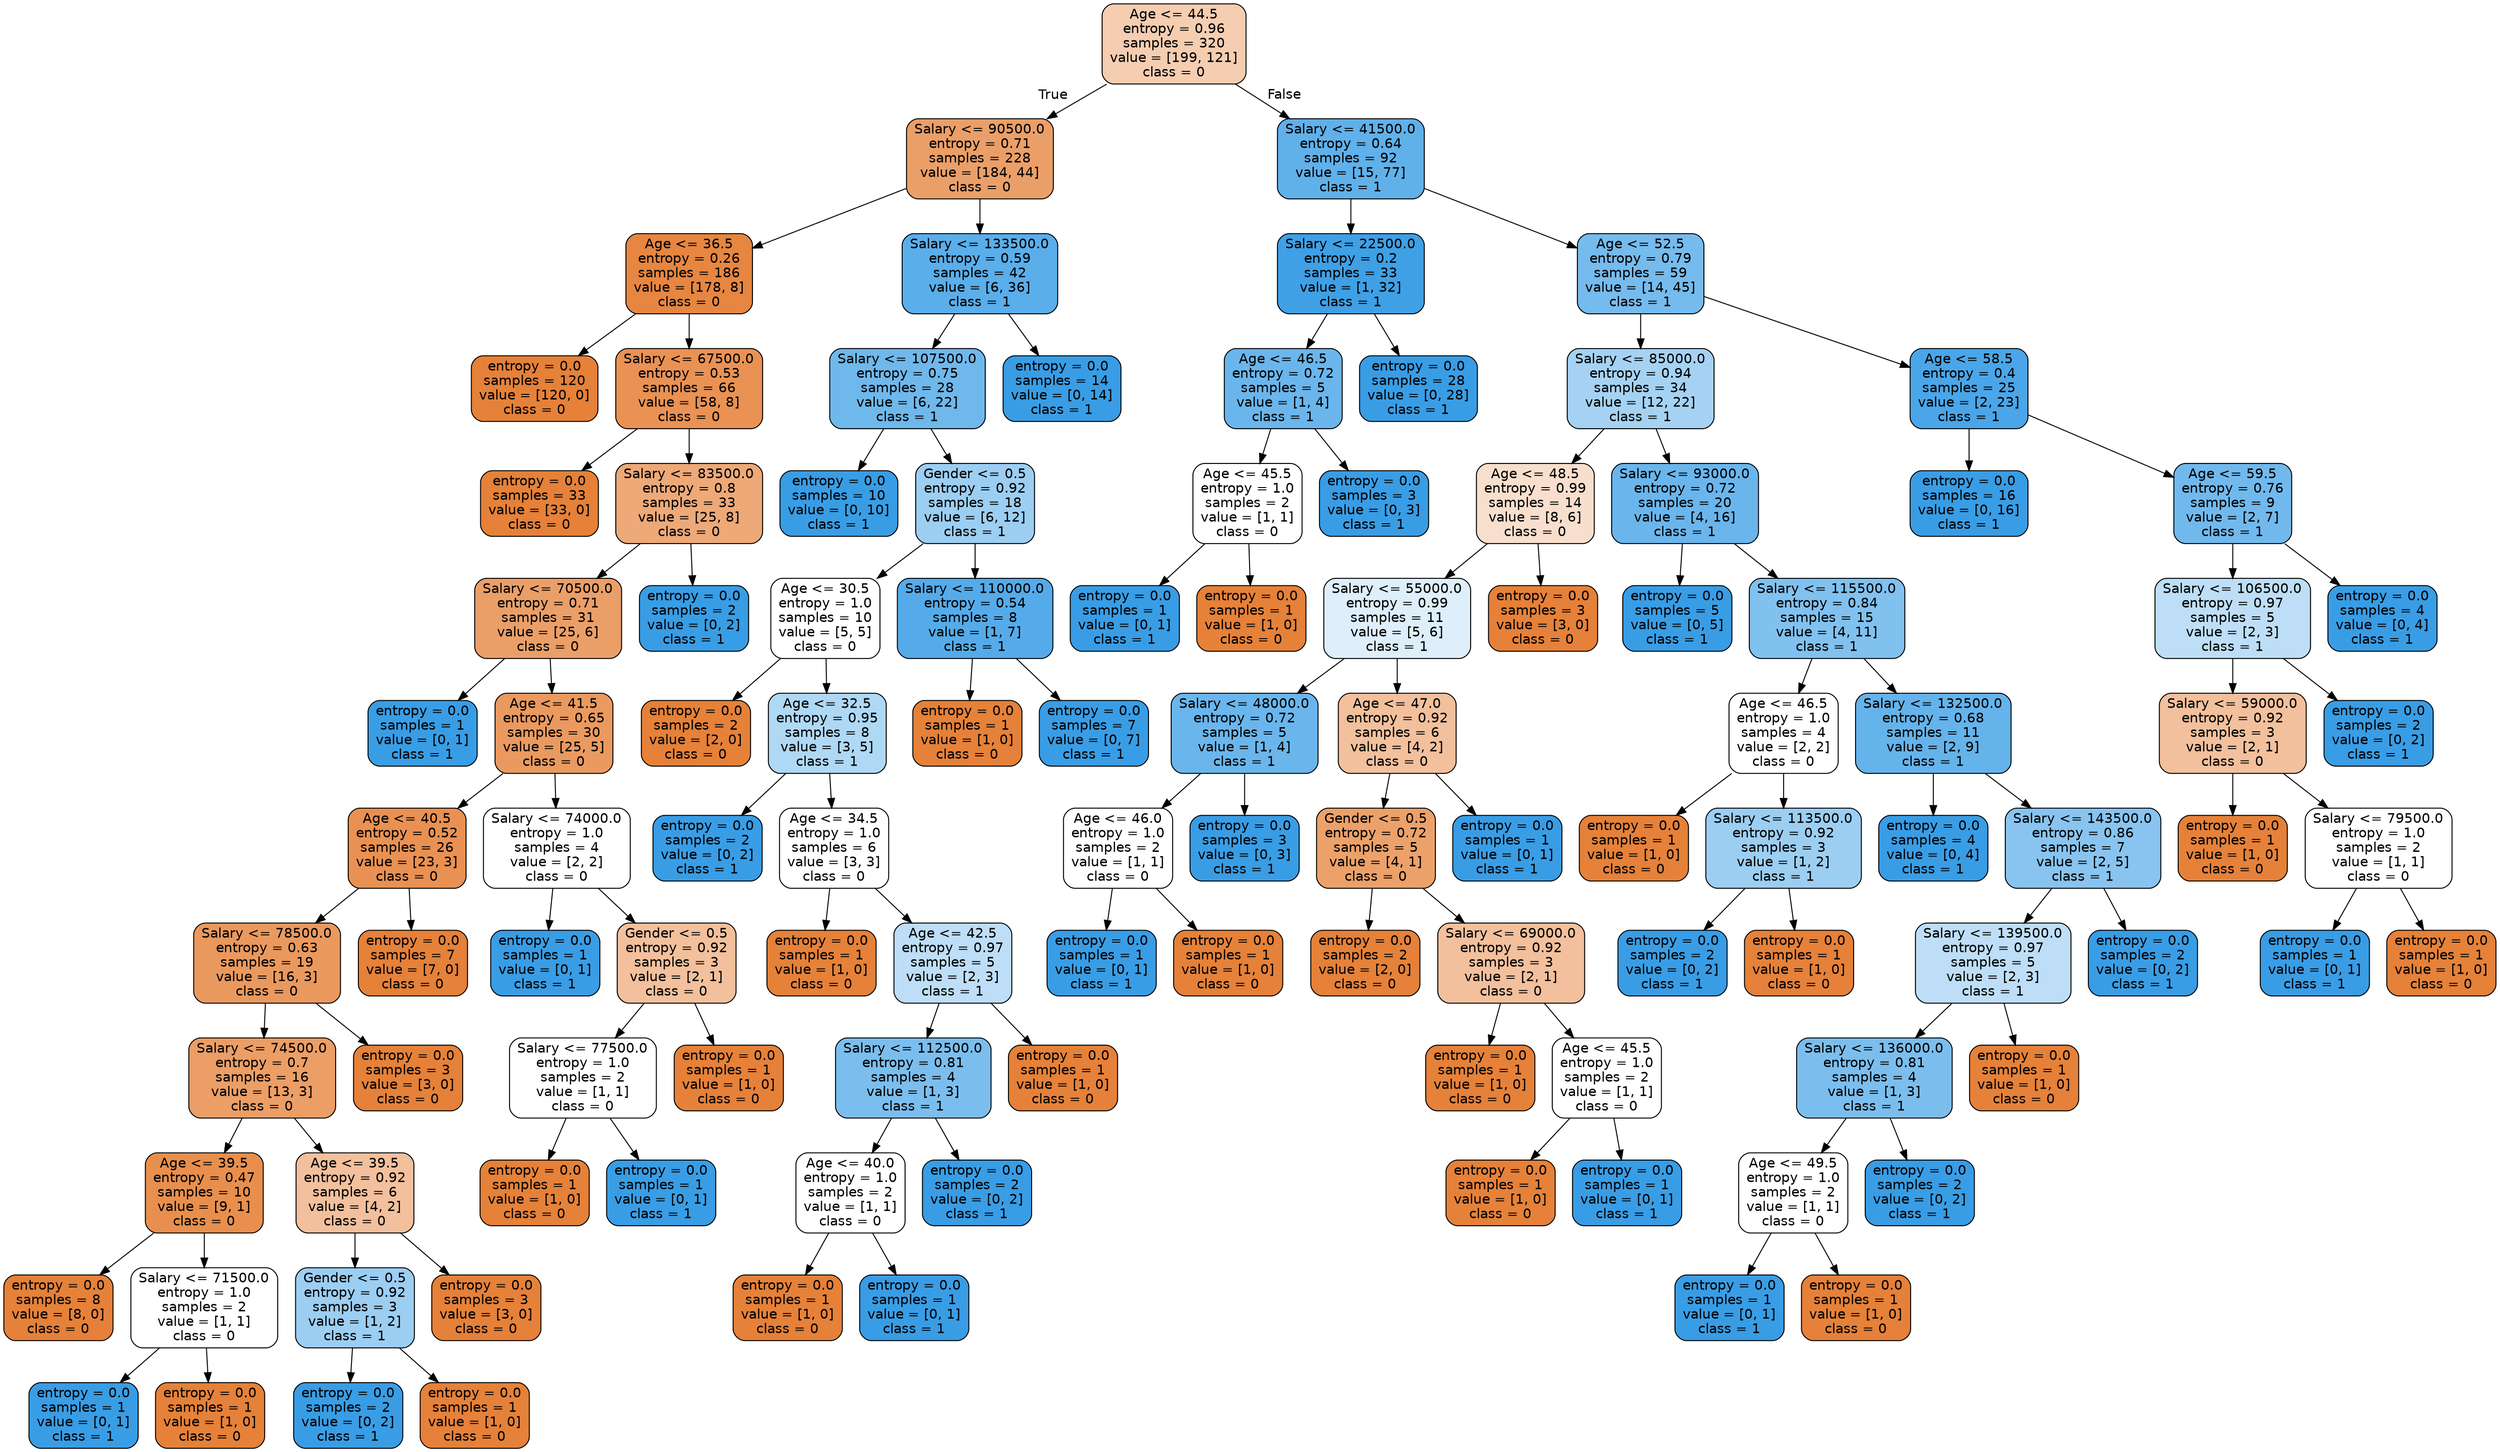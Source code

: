 digraph Tree {
node [shape=box, style="filled, rounded", color="black", fontname=helvetica] ;
edge [fontname=helvetica] ;
0 [label="Age <= 44.5\nentropy = 0.96\nsamples = 320\nvalue = [199, 121]\nclass = 0", fillcolor="#e5813964"] ;
1 [label="Salary <= 90500.0\nentropy = 0.71\nsamples = 228\nvalue = [184, 44]\nclass = 0", fillcolor="#e58139c2"] ;
0 -> 1 [labeldistance=2.5, labelangle=45, headlabel="True"] ;
2 [label="Age <= 36.5\nentropy = 0.26\nsamples = 186\nvalue = [178, 8]\nclass = 0", fillcolor="#e58139f4"] ;
1 -> 2 ;
3 [label="entropy = 0.0\nsamples = 120\nvalue = [120, 0]\nclass = 0", fillcolor="#e58139ff"] ;
2 -> 3 ;
4 [label="Salary <= 67500.0\nentropy = 0.53\nsamples = 66\nvalue = [58, 8]\nclass = 0", fillcolor="#e58139dc"] ;
2 -> 4 ;
5 [label="entropy = 0.0\nsamples = 33\nvalue = [33, 0]\nclass = 0", fillcolor="#e58139ff"] ;
4 -> 5 ;
6 [label="Salary <= 83500.0\nentropy = 0.8\nsamples = 33\nvalue = [25, 8]\nclass = 0", fillcolor="#e58139ad"] ;
4 -> 6 ;
7 [label="Salary <= 70500.0\nentropy = 0.71\nsamples = 31\nvalue = [25, 6]\nclass = 0", fillcolor="#e58139c2"] ;
6 -> 7 ;
8 [label="entropy = 0.0\nsamples = 1\nvalue = [0, 1]\nclass = 1", fillcolor="#399de5ff"] ;
7 -> 8 ;
9 [label="Age <= 41.5\nentropy = 0.65\nsamples = 30\nvalue = [25, 5]\nclass = 0", fillcolor="#e58139cc"] ;
7 -> 9 ;
10 [label="Age <= 40.5\nentropy = 0.52\nsamples = 26\nvalue = [23, 3]\nclass = 0", fillcolor="#e58139de"] ;
9 -> 10 ;
11 [label="Salary <= 78500.0\nentropy = 0.63\nsamples = 19\nvalue = [16, 3]\nclass = 0", fillcolor="#e58139cf"] ;
10 -> 11 ;
12 [label="Salary <= 74500.0\nentropy = 0.7\nsamples = 16\nvalue = [13, 3]\nclass = 0", fillcolor="#e58139c4"] ;
11 -> 12 ;
13 [label="Age <= 39.5\nentropy = 0.47\nsamples = 10\nvalue = [9, 1]\nclass = 0", fillcolor="#e58139e3"] ;
12 -> 13 ;
14 [label="entropy = 0.0\nsamples = 8\nvalue = [8, 0]\nclass = 0", fillcolor="#e58139ff"] ;
13 -> 14 ;
15 [label="Salary <= 71500.0\nentropy = 1.0\nsamples = 2\nvalue = [1, 1]\nclass = 0", fillcolor="#e5813900"] ;
13 -> 15 ;
16 [label="entropy = 0.0\nsamples = 1\nvalue = [0, 1]\nclass = 1", fillcolor="#399de5ff"] ;
15 -> 16 ;
17 [label="entropy = 0.0\nsamples = 1\nvalue = [1, 0]\nclass = 0", fillcolor="#e58139ff"] ;
15 -> 17 ;
18 [label="Age <= 39.5\nentropy = 0.92\nsamples = 6\nvalue = [4, 2]\nclass = 0", fillcolor="#e581397f"] ;
12 -> 18 ;
19 [label="Gender <= 0.5\nentropy = 0.92\nsamples = 3\nvalue = [1, 2]\nclass = 1", fillcolor="#399de57f"] ;
18 -> 19 ;
20 [label="entropy = 0.0\nsamples = 2\nvalue = [0, 2]\nclass = 1", fillcolor="#399de5ff"] ;
19 -> 20 ;
21 [label="entropy = 0.0\nsamples = 1\nvalue = [1, 0]\nclass = 0", fillcolor="#e58139ff"] ;
19 -> 21 ;
22 [label="entropy = 0.0\nsamples = 3\nvalue = [3, 0]\nclass = 0", fillcolor="#e58139ff"] ;
18 -> 22 ;
23 [label="entropy = 0.0\nsamples = 3\nvalue = [3, 0]\nclass = 0", fillcolor="#e58139ff"] ;
11 -> 23 ;
24 [label="entropy = 0.0\nsamples = 7\nvalue = [7, 0]\nclass = 0", fillcolor="#e58139ff"] ;
10 -> 24 ;
25 [label="Salary <= 74000.0\nentropy = 1.0\nsamples = 4\nvalue = [2, 2]\nclass = 0", fillcolor="#e5813900"] ;
9 -> 25 ;
26 [label="entropy = 0.0\nsamples = 1\nvalue = [0, 1]\nclass = 1", fillcolor="#399de5ff"] ;
25 -> 26 ;
27 [label="Gender <= 0.5\nentropy = 0.92\nsamples = 3\nvalue = [2, 1]\nclass = 0", fillcolor="#e581397f"] ;
25 -> 27 ;
28 [label="Salary <= 77500.0\nentropy = 1.0\nsamples = 2\nvalue = [1, 1]\nclass = 0", fillcolor="#e5813900"] ;
27 -> 28 ;
29 [label="entropy = 0.0\nsamples = 1\nvalue = [1, 0]\nclass = 0", fillcolor="#e58139ff"] ;
28 -> 29 ;
30 [label="entropy = 0.0\nsamples = 1\nvalue = [0, 1]\nclass = 1", fillcolor="#399de5ff"] ;
28 -> 30 ;
31 [label="entropy = 0.0\nsamples = 1\nvalue = [1, 0]\nclass = 0", fillcolor="#e58139ff"] ;
27 -> 31 ;
32 [label="entropy = 0.0\nsamples = 2\nvalue = [0, 2]\nclass = 1", fillcolor="#399de5ff"] ;
6 -> 32 ;
33 [label="Salary <= 133500.0\nentropy = 0.59\nsamples = 42\nvalue = [6, 36]\nclass = 1", fillcolor="#399de5d4"] ;
1 -> 33 ;
34 [label="Salary <= 107500.0\nentropy = 0.75\nsamples = 28\nvalue = [6, 22]\nclass = 1", fillcolor="#399de5b9"] ;
33 -> 34 ;
35 [label="entropy = 0.0\nsamples = 10\nvalue = [0, 10]\nclass = 1", fillcolor="#399de5ff"] ;
34 -> 35 ;
36 [label="Gender <= 0.5\nentropy = 0.92\nsamples = 18\nvalue = [6, 12]\nclass = 1", fillcolor="#399de57f"] ;
34 -> 36 ;
37 [label="Age <= 30.5\nentropy = 1.0\nsamples = 10\nvalue = [5, 5]\nclass = 0", fillcolor="#e5813900"] ;
36 -> 37 ;
38 [label="entropy = 0.0\nsamples = 2\nvalue = [2, 0]\nclass = 0", fillcolor="#e58139ff"] ;
37 -> 38 ;
39 [label="Age <= 32.5\nentropy = 0.95\nsamples = 8\nvalue = [3, 5]\nclass = 1", fillcolor="#399de566"] ;
37 -> 39 ;
40 [label="entropy = 0.0\nsamples = 2\nvalue = [0, 2]\nclass = 1", fillcolor="#399de5ff"] ;
39 -> 40 ;
41 [label="Age <= 34.5\nentropy = 1.0\nsamples = 6\nvalue = [3, 3]\nclass = 0", fillcolor="#e5813900"] ;
39 -> 41 ;
42 [label="entropy = 0.0\nsamples = 1\nvalue = [1, 0]\nclass = 0", fillcolor="#e58139ff"] ;
41 -> 42 ;
43 [label="Age <= 42.5\nentropy = 0.97\nsamples = 5\nvalue = [2, 3]\nclass = 1", fillcolor="#399de555"] ;
41 -> 43 ;
44 [label="Salary <= 112500.0\nentropy = 0.81\nsamples = 4\nvalue = [1, 3]\nclass = 1", fillcolor="#399de5aa"] ;
43 -> 44 ;
45 [label="Age <= 40.0\nentropy = 1.0\nsamples = 2\nvalue = [1, 1]\nclass = 0", fillcolor="#e5813900"] ;
44 -> 45 ;
46 [label="entropy = 0.0\nsamples = 1\nvalue = [1, 0]\nclass = 0", fillcolor="#e58139ff"] ;
45 -> 46 ;
47 [label="entropy = 0.0\nsamples = 1\nvalue = [0, 1]\nclass = 1", fillcolor="#399de5ff"] ;
45 -> 47 ;
48 [label="entropy = 0.0\nsamples = 2\nvalue = [0, 2]\nclass = 1", fillcolor="#399de5ff"] ;
44 -> 48 ;
49 [label="entropy = 0.0\nsamples = 1\nvalue = [1, 0]\nclass = 0", fillcolor="#e58139ff"] ;
43 -> 49 ;
50 [label="Salary <= 110000.0\nentropy = 0.54\nsamples = 8\nvalue = [1, 7]\nclass = 1", fillcolor="#399de5db"] ;
36 -> 50 ;
51 [label="entropy = 0.0\nsamples = 1\nvalue = [1, 0]\nclass = 0", fillcolor="#e58139ff"] ;
50 -> 51 ;
52 [label="entropy = 0.0\nsamples = 7\nvalue = [0, 7]\nclass = 1", fillcolor="#399de5ff"] ;
50 -> 52 ;
53 [label="entropy = 0.0\nsamples = 14\nvalue = [0, 14]\nclass = 1", fillcolor="#399de5ff"] ;
33 -> 53 ;
54 [label="Salary <= 41500.0\nentropy = 0.64\nsamples = 92\nvalue = [15, 77]\nclass = 1", fillcolor="#399de5cd"] ;
0 -> 54 [labeldistance=2.5, labelangle=-45, headlabel="False"] ;
55 [label="Salary <= 22500.0\nentropy = 0.2\nsamples = 33\nvalue = [1, 32]\nclass = 1", fillcolor="#399de5f7"] ;
54 -> 55 ;
56 [label="Age <= 46.5\nentropy = 0.72\nsamples = 5\nvalue = [1, 4]\nclass = 1", fillcolor="#399de5bf"] ;
55 -> 56 ;
57 [label="Age <= 45.5\nentropy = 1.0\nsamples = 2\nvalue = [1, 1]\nclass = 0", fillcolor="#e5813900"] ;
56 -> 57 ;
58 [label="entropy = 0.0\nsamples = 1\nvalue = [0, 1]\nclass = 1", fillcolor="#399de5ff"] ;
57 -> 58 ;
59 [label="entropy = 0.0\nsamples = 1\nvalue = [1, 0]\nclass = 0", fillcolor="#e58139ff"] ;
57 -> 59 ;
60 [label="entropy = 0.0\nsamples = 3\nvalue = [0, 3]\nclass = 1", fillcolor="#399de5ff"] ;
56 -> 60 ;
61 [label="entropy = 0.0\nsamples = 28\nvalue = [0, 28]\nclass = 1", fillcolor="#399de5ff"] ;
55 -> 61 ;
62 [label="Age <= 52.5\nentropy = 0.79\nsamples = 59\nvalue = [14, 45]\nclass = 1", fillcolor="#399de5b0"] ;
54 -> 62 ;
63 [label="Salary <= 85000.0\nentropy = 0.94\nsamples = 34\nvalue = [12, 22]\nclass = 1", fillcolor="#399de574"] ;
62 -> 63 ;
64 [label="Age <= 48.5\nentropy = 0.99\nsamples = 14\nvalue = [8, 6]\nclass = 0", fillcolor="#e5813940"] ;
63 -> 64 ;
65 [label="Salary <= 55000.0\nentropy = 0.99\nsamples = 11\nvalue = [5, 6]\nclass = 1", fillcolor="#399de52a"] ;
64 -> 65 ;
66 [label="Salary <= 48000.0\nentropy = 0.72\nsamples = 5\nvalue = [1, 4]\nclass = 1", fillcolor="#399de5bf"] ;
65 -> 66 ;
67 [label="Age <= 46.0\nentropy = 1.0\nsamples = 2\nvalue = [1, 1]\nclass = 0", fillcolor="#e5813900"] ;
66 -> 67 ;
68 [label="entropy = 0.0\nsamples = 1\nvalue = [0, 1]\nclass = 1", fillcolor="#399de5ff"] ;
67 -> 68 ;
69 [label="entropy = 0.0\nsamples = 1\nvalue = [1, 0]\nclass = 0", fillcolor="#e58139ff"] ;
67 -> 69 ;
70 [label="entropy = 0.0\nsamples = 3\nvalue = [0, 3]\nclass = 1", fillcolor="#399de5ff"] ;
66 -> 70 ;
71 [label="Age <= 47.0\nentropy = 0.92\nsamples = 6\nvalue = [4, 2]\nclass = 0", fillcolor="#e581397f"] ;
65 -> 71 ;
72 [label="Gender <= 0.5\nentropy = 0.72\nsamples = 5\nvalue = [4, 1]\nclass = 0", fillcolor="#e58139bf"] ;
71 -> 72 ;
73 [label="entropy = 0.0\nsamples = 2\nvalue = [2, 0]\nclass = 0", fillcolor="#e58139ff"] ;
72 -> 73 ;
74 [label="Salary <= 69000.0\nentropy = 0.92\nsamples = 3\nvalue = [2, 1]\nclass = 0", fillcolor="#e581397f"] ;
72 -> 74 ;
75 [label="entropy = 0.0\nsamples = 1\nvalue = [1, 0]\nclass = 0", fillcolor="#e58139ff"] ;
74 -> 75 ;
76 [label="Age <= 45.5\nentropy = 1.0\nsamples = 2\nvalue = [1, 1]\nclass = 0", fillcolor="#e5813900"] ;
74 -> 76 ;
77 [label="entropy = 0.0\nsamples = 1\nvalue = [1, 0]\nclass = 0", fillcolor="#e58139ff"] ;
76 -> 77 ;
78 [label="entropy = 0.0\nsamples = 1\nvalue = [0, 1]\nclass = 1", fillcolor="#399de5ff"] ;
76 -> 78 ;
79 [label="entropy = 0.0\nsamples = 1\nvalue = [0, 1]\nclass = 1", fillcolor="#399de5ff"] ;
71 -> 79 ;
80 [label="entropy = 0.0\nsamples = 3\nvalue = [3, 0]\nclass = 0", fillcolor="#e58139ff"] ;
64 -> 80 ;
81 [label="Salary <= 93000.0\nentropy = 0.72\nsamples = 20\nvalue = [4, 16]\nclass = 1", fillcolor="#399de5bf"] ;
63 -> 81 ;
82 [label="entropy = 0.0\nsamples = 5\nvalue = [0, 5]\nclass = 1", fillcolor="#399de5ff"] ;
81 -> 82 ;
83 [label="Salary <= 115500.0\nentropy = 0.84\nsamples = 15\nvalue = [4, 11]\nclass = 1", fillcolor="#399de5a2"] ;
81 -> 83 ;
84 [label="Age <= 46.5\nentropy = 1.0\nsamples = 4\nvalue = [2, 2]\nclass = 0", fillcolor="#e5813900"] ;
83 -> 84 ;
85 [label="entropy = 0.0\nsamples = 1\nvalue = [1, 0]\nclass = 0", fillcolor="#e58139ff"] ;
84 -> 85 ;
86 [label="Salary <= 113500.0\nentropy = 0.92\nsamples = 3\nvalue = [1, 2]\nclass = 1", fillcolor="#399de57f"] ;
84 -> 86 ;
87 [label="entropy = 0.0\nsamples = 2\nvalue = [0, 2]\nclass = 1", fillcolor="#399de5ff"] ;
86 -> 87 ;
88 [label="entropy = 0.0\nsamples = 1\nvalue = [1, 0]\nclass = 0", fillcolor="#e58139ff"] ;
86 -> 88 ;
89 [label="Salary <= 132500.0\nentropy = 0.68\nsamples = 11\nvalue = [2, 9]\nclass = 1", fillcolor="#399de5c6"] ;
83 -> 89 ;
90 [label="entropy = 0.0\nsamples = 4\nvalue = [0, 4]\nclass = 1", fillcolor="#399de5ff"] ;
89 -> 90 ;
91 [label="Salary <= 143500.0\nentropy = 0.86\nsamples = 7\nvalue = [2, 5]\nclass = 1", fillcolor="#399de599"] ;
89 -> 91 ;
92 [label="Salary <= 139500.0\nentropy = 0.97\nsamples = 5\nvalue = [2, 3]\nclass = 1", fillcolor="#399de555"] ;
91 -> 92 ;
93 [label="Salary <= 136000.0\nentropy = 0.81\nsamples = 4\nvalue = [1, 3]\nclass = 1", fillcolor="#399de5aa"] ;
92 -> 93 ;
94 [label="Age <= 49.5\nentropy = 1.0\nsamples = 2\nvalue = [1, 1]\nclass = 0", fillcolor="#e5813900"] ;
93 -> 94 ;
95 [label="entropy = 0.0\nsamples = 1\nvalue = [0, 1]\nclass = 1", fillcolor="#399de5ff"] ;
94 -> 95 ;
96 [label="entropy = 0.0\nsamples = 1\nvalue = [1, 0]\nclass = 0", fillcolor="#e58139ff"] ;
94 -> 96 ;
97 [label="entropy = 0.0\nsamples = 2\nvalue = [0, 2]\nclass = 1", fillcolor="#399de5ff"] ;
93 -> 97 ;
98 [label="entropy = 0.0\nsamples = 1\nvalue = [1, 0]\nclass = 0", fillcolor="#e58139ff"] ;
92 -> 98 ;
99 [label="entropy = 0.0\nsamples = 2\nvalue = [0, 2]\nclass = 1", fillcolor="#399de5ff"] ;
91 -> 99 ;
100 [label="Age <= 58.5\nentropy = 0.4\nsamples = 25\nvalue = [2, 23]\nclass = 1", fillcolor="#399de5e9"] ;
62 -> 100 ;
101 [label="entropy = 0.0\nsamples = 16\nvalue = [0, 16]\nclass = 1", fillcolor="#399de5ff"] ;
100 -> 101 ;
102 [label="Age <= 59.5\nentropy = 0.76\nsamples = 9\nvalue = [2, 7]\nclass = 1", fillcolor="#399de5b6"] ;
100 -> 102 ;
103 [label="Salary <= 106500.0\nentropy = 0.97\nsamples = 5\nvalue = [2, 3]\nclass = 1", fillcolor="#399de555"] ;
102 -> 103 ;
104 [label="Salary <= 59000.0\nentropy = 0.92\nsamples = 3\nvalue = [2, 1]\nclass = 0", fillcolor="#e581397f"] ;
103 -> 104 ;
105 [label="entropy = 0.0\nsamples = 1\nvalue = [1, 0]\nclass = 0", fillcolor="#e58139ff"] ;
104 -> 105 ;
106 [label="Salary <= 79500.0\nentropy = 1.0\nsamples = 2\nvalue = [1, 1]\nclass = 0", fillcolor="#e5813900"] ;
104 -> 106 ;
107 [label="entropy = 0.0\nsamples = 1\nvalue = [0, 1]\nclass = 1", fillcolor="#399de5ff"] ;
106 -> 107 ;
108 [label="entropy = 0.0\nsamples = 1\nvalue = [1, 0]\nclass = 0", fillcolor="#e58139ff"] ;
106 -> 108 ;
109 [label="entropy = 0.0\nsamples = 2\nvalue = [0, 2]\nclass = 1", fillcolor="#399de5ff"] ;
103 -> 109 ;
110 [label="entropy = 0.0\nsamples = 4\nvalue = [0, 4]\nclass = 1", fillcolor="#399de5ff"] ;
102 -> 110 ;
}